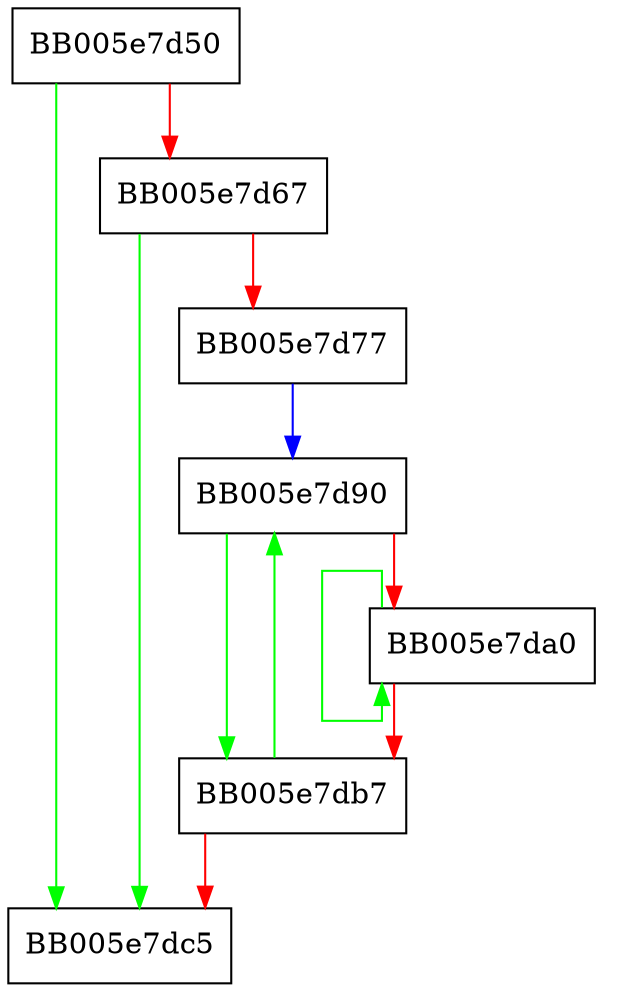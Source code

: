 digraph OPENSSL_LH_doall_arg_thunk {
  node [shape="box"];
  graph [splines=ortho];
  BB005e7d50 -> BB005e7dc5 [color="green"];
  BB005e7d50 -> BB005e7d67 [color="red"];
  BB005e7d67 -> BB005e7dc5 [color="green"];
  BB005e7d67 -> BB005e7d77 [color="red"];
  BB005e7d77 -> BB005e7d90 [color="blue"];
  BB005e7d90 -> BB005e7db7 [color="green"];
  BB005e7d90 -> BB005e7da0 [color="red"];
  BB005e7da0 -> BB005e7da0 [color="green"];
  BB005e7da0 -> BB005e7db7 [color="red"];
  BB005e7db7 -> BB005e7d90 [color="green"];
  BB005e7db7 -> BB005e7dc5 [color="red"];
}
